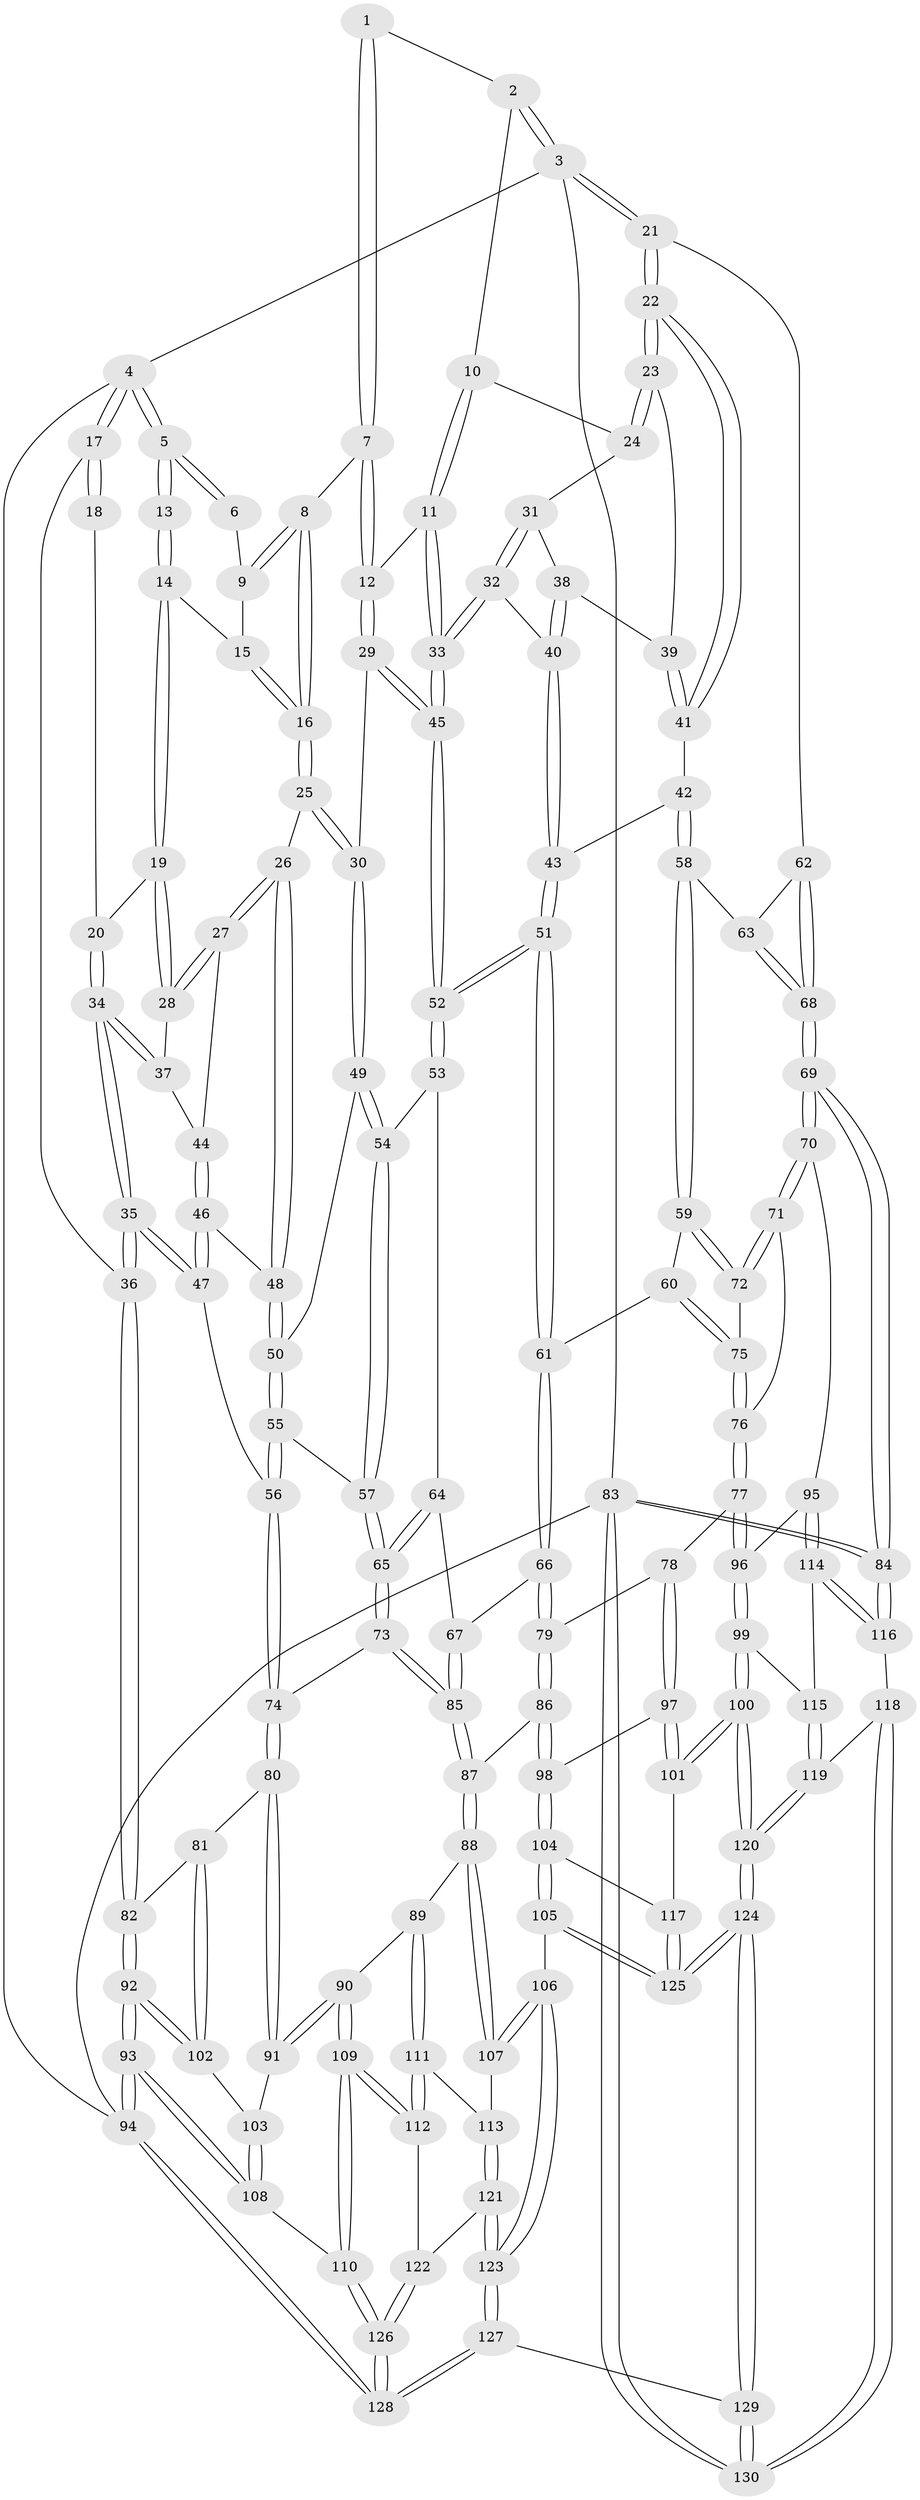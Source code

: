 // Generated by graph-tools (version 1.1) at 2025/01/03/09/25 05:01:13]
// undirected, 130 vertices, 322 edges
graph export_dot {
graph [start="1"]
  node [color=gray90,style=filled];
  1 [pos="+0.443041805675635+0"];
  2 [pos="+0.7951506461773363+0"];
  3 [pos="+1+0"];
  4 [pos="+0+0"];
  5 [pos="+0+0"];
  6 [pos="+0.24689291398976515+0"];
  7 [pos="+0.44934102397586556+0.04227173736383274"];
  8 [pos="+0.41798377989196833+0.06006302906185758"];
  9 [pos="+0.23113725263481874+0.019949938933978815"];
  10 [pos="+0.7684177073279608+0"];
  11 [pos="+0.6273273796199577+0.11921498842867902"];
  12 [pos="+0.5149109228743296+0.1163848456005629"];
  13 [pos="+0.08501647929040684+0.04765208267090979"];
  14 [pos="+0.1940099375475795+0.07671067632630858"];
  15 [pos="+0.22376988114742255+0.046785670489973334"];
  16 [pos="+0.3362966970016387+0.1320182759401012"];
  17 [pos="+0+0.1542250363036829"];
  18 [pos="+0.0659468309279849+0.1006421067608854"];
  19 [pos="+0.1917250779071111+0.08889397873160751"];
  20 [pos="+0.07902520847979823+0.13609177753326718"];
  21 [pos="+1+0.22811034552841805"];
  22 [pos="+1+0.23204168255289523"];
  23 [pos="+0.9940270739587228+0.1714934571285433"];
  24 [pos="+0.8013397177901552+0.020240670929999847"];
  25 [pos="+0.3332132314720744+0.15045901482874874"];
  26 [pos="+0.2865732442818354+0.20455237513595836"];
  27 [pos="+0.2829934297523804+0.20324760347903786"];
  28 [pos="+0.19192043632594505+0.1464213884817207"];
  29 [pos="+0.4710523945059284+0.22659948250713077"];
  30 [pos="+0.44861936924716783+0.23985335885442893"];
  31 [pos="+0.807766044191863+0.14453431767645536"];
  32 [pos="+0.7150972320409879+0.2216581914944762"];
  33 [pos="+0.666504143039435+0.22511097454155193"];
  34 [pos="+0.07724977296874133+0.22602790967457637"];
  35 [pos="+0+0.3844996730452004"];
  36 [pos="+0+0.4120032529327819"];
  37 [pos="+0.16454644510751756+0.17750010606273514"];
  38 [pos="+0.8260666687648636+0.17343235076045183"];
  39 [pos="+0.8550744877464703+0.18779299660442805"];
  40 [pos="+0.795682128152435+0.2575473701418057"];
  41 [pos="+0.8758053792049247+0.3382366818352966"];
  42 [pos="+0.8613774574862878+0.3474298364698685"];
  43 [pos="+0.8523468016936461+0.34542492238086064"];
  44 [pos="+0.20097948704155172+0.23438363456705807"];
  45 [pos="+0.6299828995584855+0.33755593805566286"];
  46 [pos="+0.19265941929919794+0.2948542219556312"];
  47 [pos="+0.09015087363996033+0.392450761652123"];
  48 [pos="+0.2949290061776703+0.25373801387332073"];
  49 [pos="+0.39473959149292764+0.3170445356701833"];
  50 [pos="+0.32018821551127286+0.2831259376047164"];
  51 [pos="+0.6525558541844371+0.3910423776014074"];
  52 [pos="+0.6345484956254264+0.37122548500232067"];
  53 [pos="+0.4562704151335807+0.4106920656016028"];
  54 [pos="+0.40425492381449635+0.36676125546852273"];
  55 [pos="+0.19284259247238125+0.4226202548164748"];
  56 [pos="+0.1726874463955752+0.4235196350392763"];
  57 [pos="+0.2858453311895328+0.4426556401401812"];
  58 [pos="+0.875588987189283+0.4424291473487027"];
  59 [pos="+0.8494445584602208+0.4823980732305387"];
  60 [pos="+0.736783037512374+0.4925526362226459"];
  61 [pos="+0.6568418279803088+0.42536223807159246"];
  62 [pos="+1+0.3254883253617054"];
  63 [pos="+0.8909878006152225+0.450400561074884"];
  64 [pos="+0.45585280716979715+0.41796686298710845"];
  65 [pos="+0.33842886632403285+0.5412736724156525"];
  66 [pos="+0.594978996542723+0.5659148535469922"];
  67 [pos="+0.4811637816993234+0.5330033158714862"];
  68 [pos="+1+0.6090178364198812"];
  69 [pos="+1+0.6287951893553937"];
  70 [pos="+1+0.6596283155796422"];
  71 [pos="+0.9463669983533575+0.6415323922387207"];
  72 [pos="+0.8504479874419673+0.5081809146704335"];
  73 [pos="+0.33908732463863733+0.5458112414889473"];
  74 [pos="+0.22748579458238655+0.6030226870554373"];
  75 [pos="+0.7671710551959152+0.6224254360329069"];
  76 [pos="+0.7649553343970006+0.6429484249390385"];
  77 [pos="+0.755387278905673+0.6514773975090867"];
  78 [pos="+0.6485718613805773+0.6658570369956347"];
  79 [pos="+0.6163107191933672+0.6416473427651535"];
  80 [pos="+0.19810817781882079+0.6743047936030383"];
  81 [pos="+0.059601150159953036+0.623301848218387"];
  82 [pos="+0+0.4893871690164395"];
  83 [pos="+1+1"];
  84 [pos="+1+0.9167897401696278"];
  85 [pos="+0.40184961239629385+0.6012218271121058"];
  86 [pos="+0.4327535313443382+0.7144250215026009"];
  87 [pos="+0.4086716417636563+0.7052609853963079"];
  88 [pos="+0.35457594352527205+0.7308291346185405"];
  89 [pos="+0.3204499492409092+0.7349132134807124"];
  90 [pos="+0.2512868803818437+0.7257484168118178"];
  91 [pos="+0.20328497577174845+0.6839358884636004"];
  92 [pos="+0+0.8569433869859135"];
  93 [pos="+0+0.9898656864687526"];
  94 [pos="+0+1"];
  95 [pos="+0.8993320821188868+0.7774458639128227"];
  96 [pos="+0.8025215786127209+0.7765355722630065"];
  97 [pos="+0.6389570387547859+0.77574965423675"];
  98 [pos="+0.4591204501844726+0.7565099482741021"];
  99 [pos="+0.7782615581620105+0.8160053195978098"];
  100 [pos="+0.6970936002916522+0.8814380961945"];
  101 [pos="+0.6450060416491945+0.825358531146848"];
  102 [pos="+0.0662479306847099+0.7749317917040419"];
  103 [pos="+0.1003590882580774+0.7905460915478251"];
  104 [pos="+0.4936766363015792+0.8487910116662183"];
  105 [pos="+0.47215565474177007+0.8840624131335052"];
  106 [pos="+0.4182853393046566+0.9122558387736357"];
  107 [pos="+0.3734591443985435+0.8465708471981748"];
  108 [pos="+0.11375208441275024+0.8475189562758246"];
  109 [pos="+0.19109231132856025+0.8888190268643174"];
  110 [pos="+0.18179029007974162+0.8976933125985511"];
  111 [pos="+0.30622564550177567+0.852458627012408"];
  112 [pos="+0.27141693325390226+0.8860790909762539"];
  113 [pos="+0.33241934422064795+0.869070855777902"];
  114 [pos="+0.9056868633616851+0.8295706071727638"];
  115 [pos="+0.8380254496380953+0.8589881599057764"];
  116 [pos="+0.9254115854066366+0.8740441790619147"];
  117 [pos="+0.5365565317755238+0.8507974866134875"];
  118 [pos="+0.8882217276179186+0.9262296122110407"];
  119 [pos="+0.8464856375830822+0.9020982465300295"];
  120 [pos="+0.7008401878318057+0.9130445313443086"];
  121 [pos="+0.33753287119083614+0.9292434247416081"];
  122 [pos="+0.3320898364235578+0.9279838127380654"];
  123 [pos="+0.3859945795423918+0.9599506849790856"];
  124 [pos="+0.6699509480788312+1"];
  125 [pos="+0.6540257737617327+1"];
  126 [pos="+0.16824702683068668+0.9982464369598583"];
  127 [pos="+0.3884504193771548+1"];
  128 [pos="+0.07223139725808458+1"];
  129 [pos="+0.6718426629227792+1"];
  130 [pos="+0.8882273632563679+1"];
  1 -- 2;
  1 -- 7;
  1 -- 7;
  2 -- 3;
  2 -- 3;
  2 -- 10;
  3 -- 4;
  3 -- 21;
  3 -- 21;
  3 -- 83;
  4 -- 5;
  4 -- 5;
  4 -- 17;
  4 -- 17;
  4 -- 94;
  5 -- 6;
  5 -- 6;
  5 -- 13;
  5 -- 13;
  6 -- 9;
  7 -- 8;
  7 -- 12;
  7 -- 12;
  8 -- 9;
  8 -- 9;
  8 -- 16;
  8 -- 16;
  9 -- 15;
  10 -- 11;
  10 -- 11;
  10 -- 24;
  11 -- 12;
  11 -- 33;
  11 -- 33;
  12 -- 29;
  12 -- 29;
  13 -- 14;
  13 -- 14;
  14 -- 15;
  14 -- 19;
  14 -- 19;
  15 -- 16;
  15 -- 16;
  16 -- 25;
  16 -- 25;
  17 -- 18;
  17 -- 18;
  17 -- 36;
  18 -- 20;
  19 -- 20;
  19 -- 28;
  19 -- 28;
  20 -- 34;
  20 -- 34;
  21 -- 22;
  21 -- 22;
  21 -- 62;
  22 -- 23;
  22 -- 23;
  22 -- 41;
  22 -- 41;
  23 -- 24;
  23 -- 24;
  23 -- 39;
  24 -- 31;
  25 -- 26;
  25 -- 30;
  25 -- 30;
  26 -- 27;
  26 -- 27;
  26 -- 48;
  26 -- 48;
  27 -- 28;
  27 -- 28;
  27 -- 44;
  28 -- 37;
  29 -- 30;
  29 -- 45;
  29 -- 45;
  30 -- 49;
  30 -- 49;
  31 -- 32;
  31 -- 32;
  31 -- 38;
  32 -- 33;
  32 -- 33;
  32 -- 40;
  33 -- 45;
  33 -- 45;
  34 -- 35;
  34 -- 35;
  34 -- 37;
  34 -- 37;
  35 -- 36;
  35 -- 36;
  35 -- 47;
  35 -- 47;
  36 -- 82;
  36 -- 82;
  37 -- 44;
  38 -- 39;
  38 -- 40;
  38 -- 40;
  39 -- 41;
  39 -- 41;
  40 -- 43;
  40 -- 43;
  41 -- 42;
  42 -- 43;
  42 -- 58;
  42 -- 58;
  43 -- 51;
  43 -- 51;
  44 -- 46;
  44 -- 46;
  45 -- 52;
  45 -- 52;
  46 -- 47;
  46 -- 47;
  46 -- 48;
  47 -- 56;
  48 -- 50;
  48 -- 50;
  49 -- 50;
  49 -- 54;
  49 -- 54;
  50 -- 55;
  50 -- 55;
  51 -- 52;
  51 -- 52;
  51 -- 61;
  51 -- 61;
  52 -- 53;
  52 -- 53;
  53 -- 54;
  53 -- 64;
  54 -- 57;
  54 -- 57;
  55 -- 56;
  55 -- 56;
  55 -- 57;
  56 -- 74;
  56 -- 74;
  57 -- 65;
  57 -- 65;
  58 -- 59;
  58 -- 59;
  58 -- 63;
  59 -- 60;
  59 -- 72;
  59 -- 72;
  60 -- 61;
  60 -- 75;
  60 -- 75;
  61 -- 66;
  61 -- 66;
  62 -- 63;
  62 -- 68;
  62 -- 68;
  63 -- 68;
  63 -- 68;
  64 -- 65;
  64 -- 65;
  64 -- 67;
  65 -- 73;
  65 -- 73;
  66 -- 67;
  66 -- 79;
  66 -- 79;
  67 -- 85;
  67 -- 85;
  68 -- 69;
  68 -- 69;
  69 -- 70;
  69 -- 70;
  69 -- 84;
  69 -- 84;
  70 -- 71;
  70 -- 71;
  70 -- 95;
  71 -- 72;
  71 -- 72;
  71 -- 76;
  72 -- 75;
  73 -- 74;
  73 -- 85;
  73 -- 85;
  74 -- 80;
  74 -- 80;
  75 -- 76;
  75 -- 76;
  76 -- 77;
  76 -- 77;
  77 -- 78;
  77 -- 96;
  77 -- 96;
  78 -- 79;
  78 -- 97;
  78 -- 97;
  79 -- 86;
  79 -- 86;
  80 -- 81;
  80 -- 91;
  80 -- 91;
  81 -- 82;
  81 -- 102;
  81 -- 102;
  82 -- 92;
  82 -- 92;
  83 -- 84;
  83 -- 84;
  83 -- 130;
  83 -- 130;
  83 -- 94;
  84 -- 116;
  84 -- 116;
  85 -- 87;
  85 -- 87;
  86 -- 87;
  86 -- 98;
  86 -- 98;
  87 -- 88;
  87 -- 88;
  88 -- 89;
  88 -- 107;
  88 -- 107;
  89 -- 90;
  89 -- 111;
  89 -- 111;
  90 -- 91;
  90 -- 91;
  90 -- 109;
  90 -- 109;
  91 -- 103;
  92 -- 93;
  92 -- 93;
  92 -- 102;
  92 -- 102;
  93 -- 94;
  93 -- 94;
  93 -- 108;
  93 -- 108;
  94 -- 128;
  94 -- 128;
  95 -- 96;
  95 -- 114;
  95 -- 114;
  96 -- 99;
  96 -- 99;
  97 -- 98;
  97 -- 101;
  97 -- 101;
  98 -- 104;
  98 -- 104;
  99 -- 100;
  99 -- 100;
  99 -- 115;
  100 -- 101;
  100 -- 101;
  100 -- 120;
  100 -- 120;
  101 -- 117;
  102 -- 103;
  103 -- 108;
  103 -- 108;
  104 -- 105;
  104 -- 105;
  104 -- 117;
  105 -- 106;
  105 -- 125;
  105 -- 125;
  106 -- 107;
  106 -- 107;
  106 -- 123;
  106 -- 123;
  107 -- 113;
  108 -- 110;
  109 -- 110;
  109 -- 110;
  109 -- 112;
  109 -- 112;
  110 -- 126;
  110 -- 126;
  111 -- 112;
  111 -- 112;
  111 -- 113;
  112 -- 122;
  113 -- 121;
  113 -- 121;
  114 -- 115;
  114 -- 116;
  114 -- 116;
  115 -- 119;
  115 -- 119;
  116 -- 118;
  117 -- 125;
  117 -- 125;
  118 -- 119;
  118 -- 130;
  118 -- 130;
  119 -- 120;
  119 -- 120;
  120 -- 124;
  120 -- 124;
  121 -- 122;
  121 -- 123;
  121 -- 123;
  122 -- 126;
  122 -- 126;
  123 -- 127;
  123 -- 127;
  124 -- 125;
  124 -- 125;
  124 -- 129;
  124 -- 129;
  126 -- 128;
  126 -- 128;
  127 -- 128;
  127 -- 128;
  127 -- 129;
  129 -- 130;
  129 -- 130;
}
